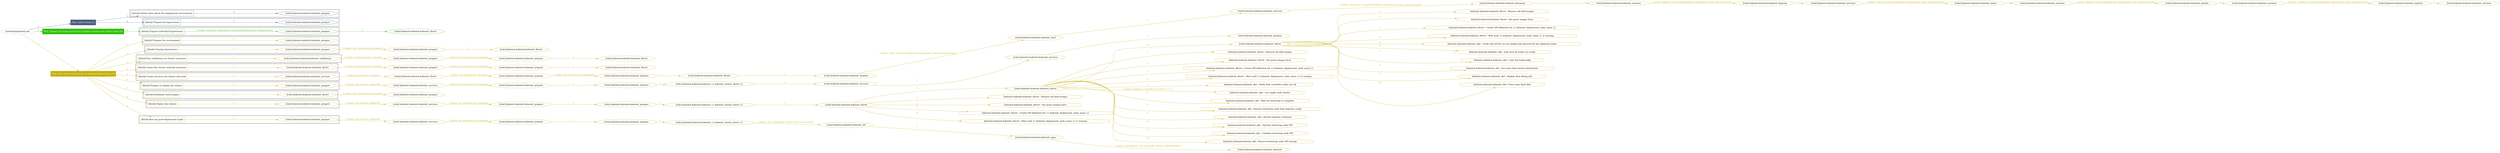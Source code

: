 digraph {
	graph [concentrate=true ordering=in rankdir=LR ratio=fill]
	edge [esep=5 sep=10]
	"kubeinit/playbook.yml" [id=root_node style=dotted]
	play_2cfac507 [label="Play: Initial setup (1)" color="#4e5e7e" fontcolor="#ffffff" id=play_2cfac507 shape=box style=filled tooltip=localhost]
	"kubeinit/playbook.yml" -> play_2cfac507 [label="1 " color="#4e5e7e" fontcolor="#4e5e7e" id=edge_a2e86bac labeltooltip="1 " tooltip="1 "]
	subgraph "kubeinit.kubeinit.kubeinit_prepare" {
		role_69b18dea [label="[role] kubeinit.kubeinit.kubeinit_prepare" color="#4e5e7e" id=role_69b18dea tooltip="kubeinit.kubeinit.kubeinit_prepare"]
	}
	subgraph "kubeinit.kubeinit.kubeinit_prepare" {
		role_1bb01151 [label="[role] kubeinit.kubeinit.kubeinit_prepare" color="#4e5e7e" id=role_1bb01151 tooltip="kubeinit.kubeinit.kubeinit_prepare"]
	}
	subgraph "Play: Initial setup (1)" {
		play_2cfac507 -> block_79ee953c [label=1 color="#4e5e7e" fontcolor="#4e5e7e" id=edge_1a2129a1 labeltooltip=1 tooltip=1]
		subgraph cluster_block_79ee953c {
			block_79ee953c [label="[block] Gather facts about the deployment environment" color="#4e5e7e" id=block_79ee953c labeltooltip="Gather facts about the deployment environment" shape=box tooltip="Gather facts about the deployment environment"]
			block_79ee953c -> role_69b18dea [label="1 " color="#4e5e7e" fontcolor="#4e5e7e" id=edge_e45181f4 labeltooltip="1 " tooltip="1 "]
		}
		play_2cfac507 -> block_54b62f21 [label=2 color="#4e5e7e" fontcolor="#4e5e7e" id=edge_3af79405 labeltooltip=2 tooltip=2]
		subgraph cluster_block_54b62f21 {
			block_54b62f21 [label="[block] Prepare the hypervisors" color="#4e5e7e" id=block_54b62f21 labeltooltip="Prepare the hypervisors" shape=box tooltip="Prepare the hypervisors"]
			block_54b62f21 -> role_1bb01151 [label="1 " color="#4e5e7e" fontcolor="#4e5e7e" id=edge_46d72170 labeltooltip="1 " tooltip="1 "]
		}
	}
	play_67974e1f [label="Play: Prepare all hypervisor hosts to deploy service and cluster nodes (0)" color="#31c20a" fontcolor="#ffffff" id=play_67974e1f shape=box style=filled tooltip="Play: Prepare all hypervisor hosts to deploy service and cluster nodes (0)"]
	"kubeinit/playbook.yml" -> play_67974e1f [label="2 " color="#31c20a" fontcolor="#31c20a" id=edge_7d5cf745 labeltooltip="2 " tooltip="2 "]
	subgraph "kubeinit.kubeinit.kubeinit_libvirt" {
		role_949c862c [label="[role] kubeinit.kubeinit.kubeinit_libvirt" color="#31c20a" id=role_949c862c tooltip="kubeinit.kubeinit.kubeinit_libvirt"]
	}
	subgraph "kubeinit.kubeinit.kubeinit_prepare" {
		role_7bc579a7 [label="[role] kubeinit.kubeinit.kubeinit_prepare" color="#31c20a" id=role_7bc579a7 tooltip="kubeinit.kubeinit.kubeinit_prepare"]
		role_7bc579a7 -> role_949c862c [label="1 " color="#31c20a" fontcolor="#31c20a" id=edge_db1bba09 labeltooltip="1 " tooltip="1 "]
	}
	subgraph "Play: Prepare all hypervisor hosts to deploy service and cluster nodes (0)" {
		play_67974e1f -> block_459451ea [label=1 color="#31c20a" fontcolor="#31c20a" id=edge_583c312e labeltooltip=1 tooltip=1]
		subgraph cluster_block_459451ea {
			block_459451ea [label="[block] Prepare individual hypervisors" color="#31c20a" id=block_459451ea labeltooltip="Prepare individual hypervisors" shape=box tooltip="Prepare individual hypervisors"]
			block_459451ea -> role_7bc579a7 [label="1 [when: inventory_hostname in hostvars['kubeinit-facts'].hypervisors]" color="#31c20a" fontcolor="#31c20a" id=edge_551471c7 labeltooltip="1 [when: inventory_hostname in hostvars['kubeinit-facts'].hypervisors]" tooltip="1 [when: inventory_hostname in hostvars['kubeinit-facts'].hypervisors]"]
		}
	}
	play_457979a9 [label="Play: Run cluster deployment on prepared hypervisors (1)" color="#c2b10a" fontcolor="#ffffff" id=play_457979a9 shape=box style=filled tooltip=localhost]
	"kubeinit/playbook.yml" -> play_457979a9 [label="3 " color="#c2b10a" fontcolor="#c2b10a" id=edge_37b13d3b labeltooltip="3 " tooltip="3 "]
	subgraph "kubeinit.kubeinit.kubeinit_prepare" {
		role_99bb8b75 [label="[role] kubeinit.kubeinit.kubeinit_prepare" color="#c2b10a" id=role_99bb8b75 tooltip="kubeinit.kubeinit.kubeinit_prepare"]
	}
	subgraph "kubeinit.kubeinit.kubeinit_libvirt" {
		role_bcf0e11a [label="[role] kubeinit.kubeinit.kubeinit_libvirt" color="#c2b10a" id=role_bcf0e11a tooltip="kubeinit.kubeinit.kubeinit_libvirt"]
	}
	subgraph "kubeinit.kubeinit.kubeinit_prepare" {
		role_0238b10b [label="[role] kubeinit.kubeinit.kubeinit_prepare" color="#c2b10a" id=role_0238b10b tooltip="kubeinit.kubeinit.kubeinit_prepare"]
		role_0238b10b -> role_bcf0e11a [label="1 " color="#c2b10a" fontcolor="#c2b10a" id=edge_14a672e9 labeltooltip="1 " tooltip="1 "]
	}
	subgraph "kubeinit.kubeinit.kubeinit_prepare" {
		role_b489ea6b [label="[role] kubeinit.kubeinit.kubeinit_prepare" color="#c2b10a" id=role_b489ea6b tooltip="kubeinit.kubeinit.kubeinit_prepare"]
		role_b489ea6b -> role_0238b10b [label="1 [when: not environment_prepared]" color="#c2b10a" fontcolor="#c2b10a" id=edge_7d817a23 labeltooltip="1 [when: not environment_prepared]" tooltip="1 [when: not environment_prepared]"]
	}
	subgraph "kubeinit.kubeinit.kubeinit_libvirt" {
		role_e6ab3553 [label="[role] kubeinit.kubeinit.kubeinit_libvirt" color="#c2b10a" id=role_e6ab3553 tooltip="kubeinit.kubeinit.kubeinit_libvirt"]
	}
	subgraph "kubeinit.kubeinit.kubeinit_prepare" {
		role_be34b2c0 [label="[role] kubeinit.kubeinit.kubeinit_prepare" color="#c2b10a" id=role_be34b2c0 tooltip="kubeinit.kubeinit.kubeinit_prepare"]
		role_be34b2c0 -> role_e6ab3553 [label="1 " color="#c2b10a" fontcolor="#c2b10a" id=edge_0426176b labeltooltip="1 " tooltip="1 "]
	}
	subgraph "kubeinit.kubeinit.kubeinit_prepare" {
		role_fa101405 [label="[role] kubeinit.kubeinit.kubeinit_prepare" color="#c2b10a" id=role_fa101405 tooltip="kubeinit.kubeinit.kubeinit_prepare"]
		role_fa101405 -> role_be34b2c0 [label="1 [when: not environment_prepared]" color="#c2b10a" fontcolor="#c2b10a" id=edge_6d514238 labeltooltip="1 [when: not environment_prepared]" tooltip="1 [when: not environment_prepared]"]
	}
	subgraph "kubeinit.kubeinit.kubeinit_validations" {
		role_8dc02307 [label="[role] kubeinit.kubeinit.kubeinit_validations" color="#c2b10a" id=role_8dc02307 tooltip="kubeinit.kubeinit.kubeinit_validations"]
		role_8dc02307 -> role_fa101405 [label="1 [when: not hypervisors_cleaned]" color="#c2b10a" fontcolor="#c2b10a" id=edge_6803f844 labeltooltip="1 [when: not hypervisors_cleaned]" tooltip="1 [when: not hypervisors_cleaned]"]
	}
	subgraph "kubeinit.kubeinit.kubeinit_libvirt" {
		role_100a2c6e [label="[role] kubeinit.kubeinit.kubeinit_libvirt" color="#c2b10a" id=role_100a2c6e tooltip="kubeinit.kubeinit.kubeinit_libvirt"]
	}
	subgraph "kubeinit.kubeinit.kubeinit_prepare" {
		role_871d97ba [label="[role] kubeinit.kubeinit.kubeinit_prepare" color="#c2b10a" id=role_871d97ba tooltip="kubeinit.kubeinit.kubeinit_prepare"]
		role_871d97ba -> role_100a2c6e [label="1 " color="#c2b10a" fontcolor="#c2b10a" id=edge_93cc04ae labeltooltip="1 " tooltip="1 "]
	}
	subgraph "kubeinit.kubeinit.kubeinit_prepare" {
		role_3c63de2a [label="[role] kubeinit.kubeinit.kubeinit_prepare" color="#c2b10a" id=role_3c63de2a tooltip="kubeinit.kubeinit.kubeinit_prepare"]
		role_3c63de2a -> role_871d97ba [label="1 [when: not environment_prepared]" color="#c2b10a" fontcolor="#c2b10a" id=edge_63865394 labeltooltip="1 [when: not environment_prepared]" tooltip="1 [when: not environment_prepared]"]
	}
	subgraph "kubeinit.kubeinit.kubeinit_libvirt" {
		role_54255166 [label="[role] kubeinit.kubeinit.kubeinit_libvirt" color="#c2b10a" id=role_54255166 tooltip="kubeinit.kubeinit.kubeinit_libvirt"]
		role_54255166 -> role_3c63de2a [label="1 [when: not hypervisors_cleaned]" color="#c2b10a" fontcolor="#c2b10a" id=edge_b18f2170 labeltooltip="1 [when: not hypervisors_cleaned]" tooltip="1 [when: not hypervisors_cleaned]"]
	}
	subgraph "kubeinit.kubeinit.kubeinit_services" {
		role_cb984f27 [label="[role] kubeinit.kubeinit.kubeinit_services" color="#c2b10a" id=role_cb984f27 tooltip="kubeinit.kubeinit.kubeinit_services"]
	}
	subgraph "kubeinit.kubeinit.kubeinit_registry" {
		role_ed1d434c [label="[role] kubeinit.kubeinit.kubeinit_registry" color="#c2b10a" id=role_ed1d434c tooltip="kubeinit.kubeinit.kubeinit_registry"]
		role_ed1d434c -> role_cb984f27 [label="1 " color="#c2b10a" fontcolor="#c2b10a" id=edge_76220444 labeltooltip="1 " tooltip="1 "]
	}
	subgraph "kubeinit.kubeinit.kubeinit_services" {
		role_882f26b7 [label="[role] kubeinit.kubeinit.kubeinit_services" color="#c2b10a" id=role_882f26b7 tooltip="kubeinit.kubeinit.kubeinit_services"]
		role_882f26b7 -> role_ed1d434c [label="1 [when: 'registry' in hostvars[kubeinit_deployment_node_name].services]" color="#c2b10a" fontcolor="#c2b10a" id=edge_74eabd02 labeltooltip="1 [when: 'registry' in hostvars[kubeinit_deployment_node_name].services]" tooltip="1 [when: 'registry' in hostvars[kubeinit_deployment_node_name].services]"]
	}
	subgraph "kubeinit.kubeinit.kubeinit_apache" {
		role_8072e128 [label="[role] kubeinit.kubeinit.kubeinit_apache" color="#c2b10a" id=role_8072e128 tooltip="kubeinit.kubeinit.kubeinit_apache"]
		role_8072e128 -> role_882f26b7 [label="1 " color="#c2b10a" fontcolor="#c2b10a" id=edge_d4f77409 labeltooltip="1 " tooltip="1 "]
	}
	subgraph "kubeinit.kubeinit.kubeinit_services" {
		role_bb500cdc [label="[role] kubeinit.kubeinit.kubeinit_services" color="#c2b10a" id=role_bb500cdc tooltip="kubeinit.kubeinit.kubeinit_services"]
		role_bb500cdc -> role_8072e128 [label="1 [when: 'apache' in hostvars[kubeinit_deployment_node_name].services]" color="#c2b10a" fontcolor="#c2b10a" id=edge_c7474496 labeltooltip="1 [when: 'apache' in hostvars[kubeinit_deployment_node_name].services]" tooltip="1 [when: 'apache' in hostvars[kubeinit_deployment_node_name].services]"]
	}
	subgraph "kubeinit.kubeinit.kubeinit_nexus" {
		role_0d34b761 [label="[role] kubeinit.kubeinit.kubeinit_nexus" color="#c2b10a" id=role_0d34b761 tooltip="kubeinit.kubeinit.kubeinit_nexus"]
		role_0d34b761 -> role_bb500cdc [label="1 " color="#c2b10a" fontcolor="#c2b10a" id=edge_aeb7f2b8 labeltooltip="1 " tooltip="1 "]
	}
	subgraph "kubeinit.kubeinit.kubeinit_services" {
		role_b979268f [label="[role] kubeinit.kubeinit.kubeinit_services" color="#c2b10a" id=role_b979268f tooltip="kubeinit.kubeinit.kubeinit_services"]
		role_b979268f -> role_0d34b761 [label="1 [when: 'nexus' in hostvars[kubeinit_deployment_node_name].services]" color="#c2b10a" fontcolor="#c2b10a" id=edge_1ed755d5 labeltooltip="1 [when: 'nexus' in hostvars[kubeinit_deployment_node_name].services]" tooltip="1 [when: 'nexus' in hostvars[kubeinit_deployment_node_name].services]"]
	}
	subgraph "kubeinit.kubeinit.kubeinit_haproxy" {
		role_9045712e [label="[role] kubeinit.kubeinit.kubeinit_haproxy" color="#c2b10a" id=role_9045712e tooltip="kubeinit.kubeinit.kubeinit_haproxy"]
		role_9045712e -> role_b979268f [label="1 " color="#c2b10a" fontcolor="#c2b10a" id=edge_657c8061 labeltooltip="1 " tooltip="1 "]
	}
	subgraph "kubeinit.kubeinit.kubeinit_services" {
		role_30dec670 [label="[role] kubeinit.kubeinit.kubeinit_services" color="#c2b10a" id=role_30dec670 tooltip="kubeinit.kubeinit.kubeinit_services"]
		role_30dec670 -> role_9045712e [label="1 [when: 'haproxy' in hostvars[kubeinit_deployment_node_name].services]" color="#c2b10a" fontcolor="#c2b10a" id=edge_05d2782e labeltooltip="1 [when: 'haproxy' in hostvars[kubeinit_deployment_node_name].services]" tooltip="1 [when: 'haproxy' in hostvars[kubeinit_deployment_node_name].services]"]
	}
	subgraph "kubeinit.kubeinit.kubeinit_dnsmasq" {
		role_a192894b [label="[role] kubeinit.kubeinit.kubeinit_dnsmasq" color="#c2b10a" id=role_a192894b tooltip="kubeinit.kubeinit.kubeinit_dnsmasq"]
		role_a192894b -> role_30dec670 [label="1 " color="#c2b10a" fontcolor="#c2b10a" id=edge_436334f6 labeltooltip="1 " tooltip="1 "]
	}
	subgraph "kubeinit.kubeinit.kubeinit_services" {
		role_325474ff [label="[role] kubeinit.kubeinit.kubeinit_services" color="#c2b10a" id=role_325474ff tooltip="kubeinit.kubeinit.kubeinit_services"]
		role_325474ff -> role_a192894b [label="1 [when: 'dnsmasq' in hostvars[kubeinit_deployment_node_name].services]" color="#c2b10a" fontcolor="#c2b10a" id=edge_a28b70a0 labeltooltip="1 [when: 'dnsmasq' in hostvars[kubeinit_deployment_node_name].services]" tooltip="1 [when: 'dnsmasq' in hostvars[kubeinit_deployment_node_name].services]"]
	}
	subgraph "kubeinit.kubeinit.kubeinit_bind" {
		role_d1fb80da [label="[role] kubeinit.kubeinit.kubeinit_bind" color="#c2b10a" id=role_d1fb80da tooltip="kubeinit.kubeinit.kubeinit_bind"]
		role_d1fb80da -> role_325474ff [label="1 " color="#c2b10a" fontcolor="#c2b10a" id=edge_fd01fbf0 labeltooltip="1 " tooltip="1 "]
	}
	subgraph "kubeinit.kubeinit.kubeinit_prepare" {
		role_401f811d [label="[role] kubeinit.kubeinit.kubeinit_prepare" color="#c2b10a" id=role_401f811d tooltip="kubeinit.kubeinit.kubeinit_prepare"]
		role_401f811d -> role_d1fb80da [label="1 [when: 'bind' in hostvars[kubeinit_deployment_node_name].services]" color="#c2b10a" fontcolor="#c2b10a" id=edge_15270550 labeltooltip="1 [when: 'bind' in hostvars[kubeinit_deployment_node_name].services]" tooltip="1 [when: 'bind' in hostvars[kubeinit_deployment_node_name].services]"]
	}
	subgraph "kubeinit.kubeinit.kubeinit_libvirt" {
		role_d46a7b01 [label="[role] kubeinit.kubeinit.kubeinit_libvirt" color="#c2b10a" id=role_d46a7b01 tooltip="kubeinit.kubeinit.kubeinit_libvirt"]
		role_d46a7b01 -> role_401f811d [label="1 " color="#c2b10a" fontcolor="#c2b10a" id=edge_97ae85bb labeltooltip="1 " tooltip="1 "]
	}
	subgraph "kubeinit.kubeinit.kubeinit_prepare" {
		role_f445decb [label="[role] kubeinit.kubeinit.kubeinit_prepare" color="#c2b10a" id=role_f445decb tooltip="kubeinit.kubeinit.kubeinit_prepare"]
		role_f445decb -> role_d46a7b01 [label="1 " color="#c2b10a" fontcolor="#c2b10a" id=edge_df79b07c labeltooltip="1 " tooltip="1 "]
	}
	subgraph "kubeinit.kubeinit.kubeinit_prepare" {
		role_95fdb29f [label="[role] kubeinit.kubeinit.kubeinit_prepare" color="#c2b10a" id=role_95fdb29f tooltip="kubeinit.kubeinit.kubeinit_prepare"]
		role_95fdb29f -> role_f445decb [label="1 [when: not environment_prepared]" color="#c2b10a" fontcolor="#c2b10a" id=edge_e39b97dc labeltooltip="1 [when: not environment_prepared]" tooltip="1 [when: not environment_prepared]"]
	}
	subgraph "kubeinit.kubeinit.kubeinit_libvirt" {
		role_8da70133 [label="[role] kubeinit.kubeinit.kubeinit_libvirt" color="#c2b10a" id=role_8da70133 tooltip="kubeinit.kubeinit.kubeinit_libvirt"]
		role_8da70133 -> role_95fdb29f [label="1 [when: not hypervisors_cleaned]" color="#c2b10a" fontcolor="#c2b10a" id=edge_807d6b05 labeltooltip="1 [when: not hypervisors_cleaned]" tooltip="1 [when: not hypervisors_cleaned]"]
	}
	subgraph "kubeinit.kubeinit.kubeinit_services" {
		role_8d5cd54c [label="[role] kubeinit.kubeinit.kubeinit_services" color="#c2b10a" id=role_8d5cd54c tooltip="kubeinit.kubeinit.kubeinit_services"]
		role_8d5cd54c -> role_8da70133 [label="1 [when: not network_created]" color="#c2b10a" fontcolor="#c2b10a" id=edge_5e0d5088 labeltooltip="1 [when: not network_created]" tooltip="1 [when: not network_created]"]
	}
	subgraph "kubeinit.kubeinit.kubeinit_prepare" {
		role_3b8f157f [label="[role] kubeinit.kubeinit.kubeinit_prepare" color="#c2b10a" id=role_3b8f157f tooltip="kubeinit.kubeinit.kubeinit_prepare"]
	}
	subgraph "kubeinit.kubeinit.kubeinit_services" {
		role_e73df0b6 [label="[role] kubeinit.kubeinit.kubeinit_services" color="#c2b10a" id=role_e73df0b6 tooltip="kubeinit.kubeinit.kubeinit_services"]
		role_e73df0b6 -> role_3b8f157f [label="1 " color="#c2b10a" fontcolor="#c2b10a" id=edge_405affac labeltooltip="1 " tooltip="1 "]
	}
	subgraph "kubeinit.kubeinit.kubeinit_services" {
		role_63a771b4 [label="[role] kubeinit.kubeinit.kubeinit_services" color="#c2b10a" id=role_63a771b4 tooltip="kubeinit.kubeinit.kubeinit_services"]
		role_63a771b4 -> role_e73df0b6 [label="1 " color="#c2b10a" fontcolor="#c2b10a" id=edge_b56345e7 labeltooltip="1 " tooltip="1 "]
	}
	subgraph "kubeinit.kubeinit.kubeinit_{{ kubeinit_cluster_distro }}" {
		role_471f8a4b [label="[role] kubeinit.kubeinit.kubeinit_{{ kubeinit_cluster_distro }}" color="#c2b10a" id=role_471f8a4b tooltip="kubeinit.kubeinit.kubeinit_{{ kubeinit_cluster_distro }}"]
		role_471f8a4b -> role_63a771b4 [label="1 " color="#c2b10a" fontcolor="#c2b10a" id=edge_7f44fcf5 labeltooltip="1 " tooltip="1 "]
	}
	subgraph "kubeinit.kubeinit.kubeinit_prepare" {
		role_219de1ff [label="[role] kubeinit.kubeinit.kubeinit_prepare" color="#c2b10a" id=role_219de1ff tooltip="kubeinit.kubeinit.kubeinit_prepare"]
		role_219de1ff -> role_471f8a4b [label="1 " color="#c2b10a" fontcolor="#c2b10a" id=edge_f4266409 labeltooltip="1 " tooltip="1 "]
	}
	subgraph "kubeinit.kubeinit.kubeinit_prepare" {
		role_79e4ba3b [label="[role] kubeinit.kubeinit.kubeinit_prepare" color="#c2b10a" id=role_79e4ba3b tooltip="kubeinit.kubeinit.kubeinit_prepare"]
		role_79e4ba3b -> role_219de1ff [label="1 " color="#c2b10a" fontcolor="#c2b10a" id=edge_214d88ee labeltooltip="1 " tooltip="1 "]
	}
	subgraph "kubeinit.kubeinit.kubeinit_services" {
		role_7dbd34a9 [label="[role] kubeinit.kubeinit.kubeinit_services" color="#c2b10a" id=role_7dbd34a9 tooltip="kubeinit.kubeinit.kubeinit_services"]
		role_7dbd34a9 -> role_79e4ba3b [label="1 [when: not environment_prepared]" color="#c2b10a" fontcolor="#c2b10a" id=edge_764de6e0 labeltooltip="1 [when: not environment_prepared]" tooltip="1 [when: not environment_prepared]"]
	}
	subgraph "kubeinit.kubeinit.kubeinit_prepare" {
		role_29b32b89 [label="[role] kubeinit.kubeinit.kubeinit_prepare" color="#c2b10a" id=role_29b32b89 tooltip="kubeinit.kubeinit.kubeinit_prepare"]
		role_29b32b89 -> role_7dbd34a9 [label="1 [when: not services_prepared]" color="#c2b10a" fontcolor="#c2b10a" id=edge_ee13fd33 labeltooltip="1 [when: not services_prepared]" tooltip="1 [when: not services_prepared]"]
	}
	subgraph "kubeinit.kubeinit.kubeinit_prepare" {
		role_17db6359 [label="[role] kubeinit.kubeinit.kubeinit_prepare" color="#c2b10a" id=role_17db6359 tooltip="kubeinit.kubeinit.kubeinit_prepare"]
	}
	subgraph "kubeinit.kubeinit.kubeinit_libvirt" {
		role_f37b0bea [label="[role] kubeinit.kubeinit.kubeinit_libvirt" color="#c2b10a" id=role_f37b0bea tooltip="kubeinit.kubeinit.kubeinit_libvirt"]
		role_f37b0bea -> role_17db6359 [label="1 [when: not environment_prepared]" color="#c2b10a" fontcolor="#c2b10a" id=edge_5c6eeab1 labeltooltip="1 [when: not environment_prepared]" tooltip="1 [when: not environment_prepared]"]
	}
	subgraph "kubeinit.kubeinit.kubeinit_libvirt" {
		role_c8f71208 [label="[role] kubeinit.kubeinit.kubeinit_libvirt" color="#c2b10a" id=role_c8f71208 tooltip="kubeinit.kubeinit.kubeinit_libvirt"]
		task_33d83699 [label="kubeinit.kubeinit.kubeinit_libvirt : Remove old disk images" color="#c2b10a" id=task_33d83699 shape=octagon tooltip="kubeinit.kubeinit.kubeinit_libvirt : Remove old disk images"]
		role_c8f71208 -> task_33d83699 [label="1 " color="#c2b10a" fontcolor="#c2b10a" id=edge_408a8242 labeltooltip="1 " tooltip="1 "]
		task_954ccd72 [label="kubeinit.kubeinit.kubeinit_libvirt : Set guest images facts" color="#c2b10a" id=task_954ccd72 shape=octagon tooltip="kubeinit.kubeinit.kubeinit_libvirt : Set guest images facts"]
		role_c8f71208 -> task_954ccd72 [label="2 " color="#c2b10a" fontcolor="#c2b10a" id=edge_1c4f6ccd labeltooltip="2 " tooltip="2 "]
		task_8d3cd49d [label="kubeinit.kubeinit.kubeinit_libvirt : Create VM definition for {{ kubeinit_deployment_node_name }}" color="#c2b10a" id=task_8d3cd49d shape=octagon tooltip="kubeinit.kubeinit.kubeinit_libvirt : Create VM definition for {{ kubeinit_deployment_node_name }}"]
		role_c8f71208 -> task_8d3cd49d [label="3 " color="#c2b10a" fontcolor="#c2b10a" id=edge_34b81109 labeltooltip="3 " tooltip="3 "]
		task_5d602b71 [label="kubeinit.kubeinit.kubeinit_libvirt : Wait until {{ kubeinit_deployment_node_name }} is running" color="#c2b10a" id=task_5d602b71 shape=octagon tooltip="kubeinit.kubeinit.kubeinit_libvirt : Wait until {{ kubeinit_deployment_node_name }} is running"]
		role_c8f71208 -> task_5d602b71 [label="4 " color="#c2b10a" fontcolor="#c2b10a" id=edge_11218d51 labeltooltip="4 " tooltip="4 "]
		task_d569ad29 [label="kubeinit.kubeinit.kubeinit_okd : verify that all the csr are loaded and aproved for the deployed nodes" color="#c2b10a" id=task_d569ad29 shape=octagon tooltip="kubeinit.kubeinit.kubeinit_okd : verify that all the csr are loaded and aproved for the deployed nodes"]
		role_c8f71208 -> task_d569ad29 [label="5 " color="#c2b10a" fontcolor="#c2b10a" id=edge_ceadfa89 labeltooltip="5 " tooltip="5 "]
		task_d876a109 [label="kubeinit.kubeinit.kubeinit_okd : wait until all nodes are ready" color="#c2b10a" id=task_d876a109 shape=octagon tooltip="kubeinit.kubeinit.kubeinit_okd : wait until all nodes are ready"]
		role_c8f71208 -> task_d876a109 [label="6 " color="#c2b10a" fontcolor="#c2b10a" id=edge_4f286008 labeltooltip="6 " tooltip="6 "]
		task_4f4a9516 [label="kubeinit.kubeinit.kubeinit_okd : Copy the kubeconfig" color="#c2b10a" id=task_4f4a9516 shape=octagon tooltip="kubeinit.kubeinit.kubeinit_okd : Copy the kubeconfig"]
		role_c8f71208 -> task_4f4a9516 [label="7 " color="#c2b10a" fontcolor="#c2b10a" id=edge_7912ce02 labeltooltip="7 " tooltip="7 "]
		task_f10a9e32 [label="kubeinit.kubeinit.kubeinit_okd : Get some final cluster information" color="#c2b10a" id=task_f10a9e32 shape=octagon tooltip="kubeinit.kubeinit.kubeinit_okd : Get some final cluster information"]
		role_c8f71208 -> task_f10a9e32 [label="8 " color="#c2b10a" fontcolor="#c2b10a" id=edge_d1887752 labeltooltip="8 " tooltip="8 "]
		task_2198a845 [label="kubeinit.kubeinit.kubeinit_okd : Display final debug info" color="#c2b10a" id=task_2198a845 shape=octagon tooltip="kubeinit.kubeinit.kubeinit_okd : Display final debug info"]
		role_c8f71208 -> task_2198a845 [label="9 " color="#c2b10a" fontcolor="#c2b10a" id=edge_ef8b4852 labeltooltip="9 " tooltip="9 "]
		task_35c68e50 [label="kubeinit.kubeinit.kubeinit_okd : Print some final data" color="#c2b10a" id=task_35c68e50 shape=octagon tooltip="kubeinit.kubeinit.kubeinit_okd : Print some final data"]
		role_c8f71208 -> task_35c68e50 [label="10 " color="#c2b10a" fontcolor="#c2b10a" id=edge_e063b047 labeltooltip="10 " tooltip="10 "]
	}
	subgraph "kubeinit.kubeinit.kubeinit_libvirt" {
		role_c55e7d52 [label="[role] kubeinit.kubeinit.kubeinit_libvirt" color="#c2b10a" id=role_c55e7d52 tooltip="kubeinit.kubeinit.kubeinit_libvirt"]
		task_4a4255ca [label="kubeinit.kubeinit.kubeinit_libvirt : Remove old disk images" color="#c2b10a" id=task_4a4255ca shape=octagon tooltip="kubeinit.kubeinit.kubeinit_libvirt : Remove old disk images"]
		role_c55e7d52 -> task_4a4255ca [label="1 " color="#c2b10a" fontcolor="#c2b10a" id=edge_eeef6773 labeltooltip="1 " tooltip="1 "]
		task_cfa989bf [label="kubeinit.kubeinit.kubeinit_libvirt : Set guest images facts" color="#c2b10a" id=task_cfa989bf shape=octagon tooltip="kubeinit.kubeinit.kubeinit_libvirt : Set guest images facts"]
		role_c55e7d52 -> task_cfa989bf [label="2 " color="#c2b10a" fontcolor="#c2b10a" id=edge_9d88f9db labeltooltip="2 " tooltip="2 "]
		task_38fa0dec [label="kubeinit.kubeinit.kubeinit_libvirt : Create VM definition for {{ kubeinit_deployment_node_name }}" color="#c2b10a" id=task_38fa0dec shape=octagon tooltip="kubeinit.kubeinit.kubeinit_libvirt : Create VM definition for {{ kubeinit_deployment_node_name }}"]
		role_c55e7d52 -> task_38fa0dec [label="3 " color="#c2b10a" fontcolor="#c2b10a" id=edge_9a41e99b labeltooltip="3 " tooltip="3 "]
		task_591403b4 [label="kubeinit.kubeinit.kubeinit_libvirt : Wait until {{ kubeinit_deployment_node_name }} is running" color="#c2b10a" id=task_591403b4 shape=octagon tooltip="kubeinit.kubeinit.kubeinit_libvirt : Wait until {{ kubeinit_deployment_node_name }} is running"]
		role_c55e7d52 -> task_591403b4 [label="4 " color="#c2b10a" fontcolor="#c2b10a" id=edge_9dfbef05 labeltooltip="4 " tooltip="4 "]
		task_8c379468 [label="kubeinit.kubeinit.kubeinit_okd : Verify that controller nodes are ok" color="#c2b10a" id=task_8c379468 shape=octagon tooltip="kubeinit.kubeinit.kubeinit_okd : Verify that controller nodes are ok"]
		role_c55e7d52 -> task_8c379468 [label="5 " color="#c2b10a" fontcolor="#c2b10a" id=edge_347e701d labeltooltip="5 " tooltip="5 "]
		task_e5537f22 [label="kubeinit.kubeinit.kubeinit_okd : Use single node cluster" color="#c2b10a" id=task_e5537f22 shape=octagon tooltip="kubeinit.kubeinit.kubeinit_okd : Use single node cluster"]
		role_c55e7d52 -> task_e5537f22 [label="6 [when: kubeinit_controller_count|int == 1]" color="#c2b10a" fontcolor="#c2b10a" id=edge_4dfb6008 labeltooltip="6 [when: kubeinit_controller_count|int == 1]" tooltip="6 [when: kubeinit_controller_count|int == 1]"]
		task_82220aff [label="kubeinit.kubeinit.kubeinit_okd : Wait for bootstrap to complete" color="#c2b10a" id=task_82220aff shape=octagon tooltip="kubeinit.kubeinit.kubeinit_okd : Wait for bootstrap to complete"]
		role_c55e7d52 -> task_82220aff [label="7 " color="#c2b10a" fontcolor="#c2b10a" id=edge_1ec2b609 labeltooltip="7 " tooltip="7 "]
		task_f8894f08 [label="kubeinit.kubeinit.kubeinit_okd : Remove bootstrap node from haproxy config" color="#c2b10a" id=task_f8894f08 shape=octagon tooltip="kubeinit.kubeinit.kubeinit_okd : Remove bootstrap node from haproxy config"]
		role_c55e7d52 -> task_f8894f08 [label="8 " color="#c2b10a" fontcolor="#c2b10a" id=edge_aba691e3 labeltooltip="8 " tooltip="8 "]
		task_6c12d1e1 [label="kubeinit.kubeinit.kubeinit_okd : Restart haproxy container" color="#c2b10a" id=task_6c12d1e1 shape=octagon tooltip="kubeinit.kubeinit.kubeinit_okd : Restart haproxy container"]
		role_c55e7d52 -> task_6c12d1e1 [label="9 " color="#c2b10a" fontcolor="#c2b10a" id=edge_ea04cb60 labeltooltip="9 " tooltip="9 "]
		task_bdef5841 [label="kubeinit.kubeinit.kubeinit_okd : Destroy bootstrap node VM" color="#c2b10a" id=task_bdef5841 shape=octagon tooltip="kubeinit.kubeinit.kubeinit_okd : Destroy bootstrap node VM"]
		role_c55e7d52 -> task_bdef5841 [label="10 " color="#c2b10a" fontcolor="#c2b10a" id=edge_1b33ff10 labeltooltip="10 " tooltip="10 "]
		task_e0a5cdc1 [label="kubeinit.kubeinit.kubeinit_okd : Undefine bootstrap node VM" color="#c2b10a" id=task_e0a5cdc1 shape=octagon tooltip="kubeinit.kubeinit.kubeinit_okd : Undefine bootstrap node VM"]
		role_c55e7d52 -> task_e0a5cdc1 [label="11 " color="#c2b10a" fontcolor="#c2b10a" id=edge_c3312c03 labeltooltip="11 " tooltip="11 "]
		task_6778b7f5 [label="kubeinit.kubeinit.kubeinit_okd : Remove bootstrap node VM storage" color="#c2b10a" id=task_6778b7f5 shape=octagon tooltip="kubeinit.kubeinit.kubeinit_okd : Remove bootstrap node VM storage"]
		role_c55e7d52 -> task_6778b7f5 [label="12 " color="#c2b10a" fontcolor="#c2b10a" id=edge_0f0d5e4d labeltooltip="12 " tooltip="12 "]
		role_c55e7d52 -> role_c8f71208 [label="13 " color="#c2b10a" fontcolor="#c2b10a" id=edge_945f7e07 labeltooltip="13 " tooltip="13 "]
	}
	subgraph "kubeinit.kubeinit.kubeinit_libvirt" {
		role_284c75c8 [label="[role] kubeinit.kubeinit.kubeinit_libvirt" color="#c2b10a" id=role_284c75c8 tooltip="kubeinit.kubeinit.kubeinit_libvirt"]
		task_5cddd848 [label="kubeinit.kubeinit.kubeinit_libvirt : Remove old disk images" color="#c2b10a" id=task_5cddd848 shape=octagon tooltip="kubeinit.kubeinit.kubeinit_libvirt : Remove old disk images"]
		role_284c75c8 -> task_5cddd848 [label="1 " color="#c2b10a" fontcolor="#c2b10a" id=edge_5a5d8683 labeltooltip="1 " tooltip="1 "]
		task_68c1f3f6 [label="kubeinit.kubeinit.kubeinit_libvirt : Set guest images facts" color="#c2b10a" id=task_68c1f3f6 shape=octagon tooltip="kubeinit.kubeinit.kubeinit_libvirt : Set guest images facts"]
		role_284c75c8 -> task_68c1f3f6 [label="2 " color="#c2b10a" fontcolor="#c2b10a" id=edge_0030a495 labeltooltip="2 " tooltip="2 "]
		task_b6b281b4 [label="kubeinit.kubeinit.kubeinit_libvirt : Create VM definition for {{ kubeinit_deployment_node_name }}" color="#c2b10a" id=task_b6b281b4 shape=octagon tooltip="kubeinit.kubeinit.kubeinit_libvirt : Create VM definition for {{ kubeinit_deployment_node_name }}"]
		role_284c75c8 -> task_b6b281b4 [label="3 " color="#c2b10a" fontcolor="#c2b10a" id=edge_5b6b464a labeltooltip="3 " tooltip="3 "]
		task_3cf3f4d6 [label="kubeinit.kubeinit.kubeinit_libvirt : Wait until {{ kubeinit_deployment_node_name }} is running" color="#c2b10a" id=task_3cf3f4d6 shape=octagon tooltip="kubeinit.kubeinit.kubeinit_libvirt : Wait until {{ kubeinit_deployment_node_name }} is running"]
		role_284c75c8 -> task_3cf3f4d6 [label="4 " color="#c2b10a" fontcolor="#c2b10a" id=edge_0ab98506 labeltooltip="4 " tooltip="4 "]
		role_284c75c8 -> role_c55e7d52 [label="5 " color="#c2b10a" fontcolor="#c2b10a" id=edge_a024de88 labeltooltip="5 " tooltip="5 "]
	}
	subgraph "kubeinit.kubeinit.kubeinit_{{ kubeinit_cluster_distro }}" {
		role_2fec845f [label="[role] kubeinit.kubeinit.kubeinit_{{ kubeinit_cluster_distro }}" color="#c2b10a" id=role_2fec845f tooltip="kubeinit.kubeinit.kubeinit_{{ kubeinit_cluster_distro }}"]
		role_2fec845f -> role_284c75c8 [label="1 " color="#c2b10a" fontcolor="#c2b10a" id=edge_46afedc7 labeltooltip="1 " tooltip="1 "]
	}
	subgraph "kubeinit.kubeinit.kubeinit_prepare" {
		role_4f1fec8b [label="[role] kubeinit.kubeinit.kubeinit_prepare" color="#c2b10a" id=role_4f1fec8b tooltip="kubeinit.kubeinit.kubeinit_prepare"]
		role_4f1fec8b -> role_2fec845f [label="1 " color="#c2b10a" fontcolor="#c2b10a" id=edge_f7502d51 labeltooltip="1 " tooltip="1 "]
	}
	subgraph "kubeinit.kubeinit.kubeinit_prepare" {
		role_6aae1683 [label="[role] kubeinit.kubeinit.kubeinit_prepare" color="#c2b10a" id=role_6aae1683 tooltip="kubeinit.kubeinit.kubeinit_prepare"]
		role_6aae1683 -> role_4f1fec8b [label="1 " color="#c2b10a" fontcolor="#c2b10a" id=edge_faefdbf4 labeltooltip="1 " tooltip="1 "]
	}
	subgraph "kubeinit.kubeinit.kubeinit_services" {
		role_3918f329 [label="[role] kubeinit.kubeinit.kubeinit_services" color="#c2b10a" id=role_3918f329 tooltip="kubeinit.kubeinit.kubeinit_services"]
		role_3918f329 -> role_6aae1683 [label="1 [when: not environment_prepared]" color="#c2b10a" fontcolor="#c2b10a" id=edge_31d7a11a labeltooltip="1 [when: not environment_prepared]" tooltip="1 [when: not environment_prepared]"]
	}
	subgraph "kubeinit.kubeinit.kubeinit_prepare" {
		role_0c0bbb1c [label="[role] kubeinit.kubeinit.kubeinit_prepare" color="#c2b10a" id=role_0c0bbb1c tooltip="kubeinit.kubeinit.kubeinit_prepare"]
		role_0c0bbb1c -> role_3918f329 [label="1 [when: not services_prepared]" color="#c2b10a" fontcolor="#c2b10a" id=edge_6e30cce5 labeltooltip="1 [when: not services_prepared]" tooltip="1 [when: not services_prepared]"]
	}
	subgraph "kubeinit.kubeinit.kubeinit_kubevirt" {
		role_9ed293f0 [label="[role] kubeinit.kubeinit.kubeinit_kubevirt" color="#c2b10a" id=role_9ed293f0 tooltip="kubeinit.kubeinit.kubeinit_kubevirt"]
	}
	subgraph "kubeinit.kubeinit.kubeinit_apps" {
		role_1bfdf7a2 [label="[role] kubeinit.kubeinit.kubeinit_apps" color="#c2b10a" id=role_1bfdf7a2 tooltip="kubeinit.kubeinit.kubeinit_apps"]
		role_1bfdf7a2 -> role_9ed293f0 [label="1 [when: not kubeinit_okd_openshift_deploy | default(False)]" color="#c2b10a" fontcolor="#c2b10a" id=edge_a07d3f1f labeltooltip="1 [when: not kubeinit_okd_openshift_deploy | default(False)]" tooltip="1 [when: not kubeinit_okd_openshift_deploy | default(False)]"]
	}
	subgraph "kubeinit.kubeinit.kubeinit_nfs" {
		role_58b59a0b [label="[role] kubeinit.kubeinit.kubeinit_nfs" color="#c2b10a" id=role_58b59a0b tooltip="kubeinit.kubeinit.kubeinit_nfs"]
		role_58b59a0b -> role_1bfdf7a2 [label="1 " color="#c2b10a" fontcolor="#c2b10a" id=edge_4dcceb97 labeltooltip="1 " tooltip="1 "]
	}
	subgraph "kubeinit.kubeinit.kubeinit_{{ kubeinit_cluster_distro }}" {
		role_0cb4d842 [label="[role] kubeinit.kubeinit.kubeinit_{{ kubeinit_cluster_distro }}" color="#c2b10a" id=role_0cb4d842 tooltip="kubeinit.kubeinit.kubeinit_{{ kubeinit_cluster_distro }}"]
		role_0cb4d842 -> role_58b59a0b [label="1 [when: 'nfs' in kubeinit_cluster_hostvars.services]" color="#c2b10a" fontcolor="#c2b10a" id=edge_9b4b1529 labeltooltip="1 [when: 'nfs' in kubeinit_cluster_hostvars.services]" tooltip="1 [when: 'nfs' in kubeinit_cluster_hostvars.services]"]
	}
	subgraph "kubeinit.kubeinit.kubeinit_prepare" {
		role_5ad77e5f [label="[role] kubeinit.kubeinit.kubeinit_prepare" color="#c2b10a" id=role_5ad77e5f tooltip="kubeinit.kubeinit.kubeinit_prepare"]
		role_5ad77e5f -> role_0cb4d842 [label="1 " color="#c2b10a" fontcolor="#c2b10a" id=edge_2ab9105c labeltooltip="1 " tooltip="1 "]
	}
	subgraph "kubeinit.kubeinit.kubeinit_prepare" {
		role_ff2d14e7 [label="[role] kubeinit.kubeinit.kubeinit_prepare" color="#c2b10a" id=role_ff2d14e7 tooltip="kubeinit.kubeinit.kubeinit_prepare"]
		role_ff2d14e7 -> role_5ad77e5f [label="1 " color="#c2b10a" fontcolor="#c2b10a" id=edge_3bb678dc labeltooltip="1 " tooltip="1 "]
	}
	subgraph "kubeinit.kubeinit.kubeinit_services" {
		role_945d5855 [label="[role] kubeinit.kubeinit.kubeinit_services" color="#c2b10a" id=role_945d5855 tooltip="kubeinit.kubeinit.kubeinit_services"]
		role_945d5855 -> role_ff2d14e7 [label="1 [when: not environment_prepared]" color="#c2b10a" fontcolor="#c2b10a" id=edge_08322ef0 labeltooltip="1 [when: not environment_prepared]" tooltip="1 [when: not environment_prepared]"]
	}
	subgraph "kubeinit.kubeinit.kubeinit_prepare" {
		role_994881f8 [label="[role] kubeinit.kubeinit.kubeinit_prepare" color="#c2b10a" id=role_994881f8 tooltip="kubeinit.kubeinit.kubeinit_prepare"]
		role_994881f8 -> role_945d5855 [label="1 [when: not services_prepared]" color="#c2b10a" fontcolor="#c2b10a" id=edge_3841d426 labeltooltip="1 [when: not services_prepared]" tooltip="1 [when: not services_prepared]"]
	}
	subgraph "Play: Run cluster deployment on prepared hypervisors (1)" {
		play_457979a9 -> block_88e88089 [label=1 color="#c2b10a" fontcolor="#c2b10a" id=edge_88799756 labeltooltip=1 tooltip=1]
		subgraph cluster_block_88e88089 {
			block_88e88089 [label="[block] Prepare the environment" color="#c2b10a" id=block_88e88089 labeltooltip="Prepare the environment" shape=box tooltip="Prepare the environment"]
			block_88e88089 -> role_99bb8b75 [label="1 " color="#c2b10a" fontcolor="#c2b10a" id=edge_e6e3b17f labeltooltip="1 " tooltip="1 "]
		}
		play_457979a9 -> block_e9c1258c [label=2 color="#c2b10a" fontcolor="#c2b10a" id=edge_9189910a labeltooltip=2 tooltip=2]
		subgraph cluster_block_e9c1258c {
			block_e9c1258c [label="[block] Cleanup hypervisors" color="#c2b10a" id=block_e9c1258c labeltooltip="Cleanup hypervisors" shape=box tooltip="Cleanup hypervisors"]
			block_e9c1258c -> role_b489ea6b [label="1 " color="#c2b10a" fontcolor="#c2b10a" id=edge_0f2c049e labeltooltip="1 " tooltip="1 "]
		}
		play_457979a9 -> block_572e7161 [label=3 color="#c2b10a" fontcolor="#c2b10a" id=edge_8a0f2ca7 labeltooltip=3 tooltip=3]
		subgraph cluster_block_572e7161 {
			block_572e7161 [label="[block] Run validations on cluster resources" color="#c2b10a" id=block_572e7161 labeltooltip="Run validations on cluster resources" shape=box tooltip="Run validations on cluster resources"]
			block_572e7161 -> role_8dc02307 [label="1 " color="#c2b10a" fontcolor="#c2b10a" id=edge_cf98b956 labeltooltip="1 " tooltip="1 "]
		}
		play_457979a9 -> block_d759310b [label=4 color="#c2b10a" fontcolor="#c2b10a" id=edge_e74a6749 labeltooltip=4 tooltip=4]
		subgraph cluster_block_d759310b {
			block_d759310b [label="[block] Create the cluster network resources" color="#c2b10a" id=block_d759310b labeltooltip="Create the cluster network resources" shape=box tooltip="Create the cluster network resources"]
			block_d759310b -> role_54255166 [label="1 " color="#c2b10a" fontcolor="#c2b10a" id=edge_99f47e2d labeltooltip="1 " tooltip="1 "]
		}
		play_457979a9 -> block_34916dec [label=5 color="#c2b10a" fontcolor="#c2b10a" id=edge_442a3a5f labeltooltip=5 tooltip=5]
		subgraph cluster_block_34916dec {
			block_34916dec [label="[block] Create services the cluster will need" color="#c2b10a" id=block_34916dec labeltooltip="Create services the cluster will need" shape=box tooltip="Create services the cluster will need"]
			block_34916dec -> role_8d5cd54c [label="1 " color="#c2b10a" fontcolor="#c2b10a" id=edge_3cc3a280 labeltooltip="1 " tooltip="1 "]
		}
		play_457979a9 -> block_3bf3a5fa [label=6 color="#c2b10a" fontcolor="#c2b10a" id=edge_f0091f13 labeltooltip=6 tooltip=6]
		subgraph cluster_block_3bf3a5fa {
			block_3bf3a5fa [label="[block] Prepare to deploy the cluster" color="#c2b10a" id=block_3bf3a5fa labeltooltip="Prepare to deploy the cluster" shape=box tooltip="Prepare to deploy the cluster"]
			block_3bf3a5fa -> role_29b32b89 [label="1 " color="#c2b10a" fontcolor="#c2b10a" id=edge_e3619cb7 labeltooltip="1 " tooltip="1 "]
		}
		play_457979a9 -> block_0dfde045 [label=7 color="#c2b10a" fontcolor="#c2b10a" id=edge_931ba2c3 labeltooltip=7 tooltip=7]
		subgraph cluster_block_0dfde045 {
			block_0dfde045 [label="[block] Download cloud images" color="#c2b10a" id=block_0dfde045 labeltooltip="Download cloud images" shape=box tooltip="Download cloud images"]
			block_0dfde045 -> role_f37b0bea [label="1 " color="#c2b10a" fontcolor="#c2b10a" id=edge_5655af11 labeltooltip="1 " tooltip="1 "]
		}
		play_457979a9 -> block_565bcd36 [label=8 color="#c2b10a" fontcolor="#c2b10a" id=edge_c44818ed labeltooltip=8 tooltip=8]
		subgraph cluster_block_565bcd36 {
			block_565bcd36 [label="[block] Deploy the cluster" color="#c2b10a" id=block_565bcd36 labeltooltip="Deploy the cluster" shape=box tooltip="Deploy the cluster"]
			block_565bcd36 -> role_0c0bbb1c [label="1 " color="#c2b10a" fontcolor="#c2b10a" id=edge_80d6dbec labeltooltip="1 " tooltip="1 "]
		}
		play_457979a9 -> block_f84d64b2 [label=9 color="#c2b10a" fontcolor="#c2b10a" id=edge_1334deb7 labeltooltip=9 tooltip=9]
		subgraph cluster_block_f84d64b2 {
			block_f84d64b2 [label="[block] Run any post-deployment tasks" color="#c2b10a" id=block_f84d64b2 labeltooltip="Run any post-deployment tasks" shape=box tooltip="Run any post-deployment tasks"]
			block_f84d64b2 -> role_994881f8 [label="1 " color="#c2b10a" fontcolor="#c2b10a" id=edge_4ef08c80 labeltooltip="1 " tooltip="1 "]
		}
	}
}
